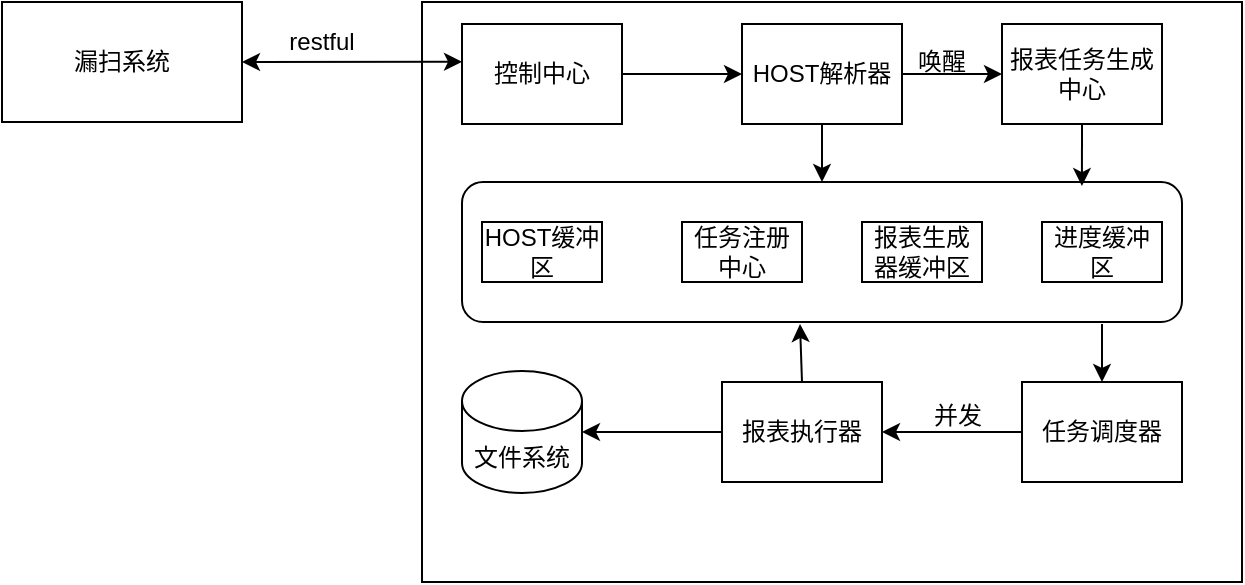 <mxfile version="14.5.1" type="github">
  <diagram id="RpdmwxyfP1reaGXZ1F0F" name="Page-1">
    <mxGraphModel dx="782" dy="435" grid="1" gridSize="10" guides="1" tooltips="1" connect="1" arrows="1" fold="1" page="1" pageScale="1" pageWidth="827" pageHeight="1169" math="0" shadow="0">
      <root>
        <mxCell id="0" />
        <mxCell id="1" parent="0" />
        <mxCell id="I2LBtwbnVFgsr5M465V7-1" value="漏扫系统" style="rounded=0;whiteSpace=wrap;html=1;" vertex="1" parent="1">
          <mxGeometry x="80" y="50" width="120" height="60" as="geometry" />
        </mxCell>
        <mxCell id="I2LBtwbnVFgsr5M465V7-2" value="" style="rounded=0;whiteSpace=wrap;html=1;" vertex="1" parent="1">
          <mxGeometry x="290" y="50" width="410" height="290" as="geometry" />
        </mxCell>
        <mxCell id="I2LBtwbnVFgsr5M465V7-3" value="控制中心" style="rounded=0;whiteSpace=wrap;html=1;" vertex="1" parent="1">
          <mxGeometry x="310" y="61" width="80" height="50" as="geometry" />
        </mxCell>
        <mxCell id="I2LBtwbnVFgsr5M465V7-4" value="" style="rounded=1;whiteSpace=wrap;html=1;" vertex="1" parent="1">
          <mxGeometry x="310" y="140" width="360" height="70" as="geometry" />
        </mxCell>
        <mxCell id="I2LBtwbnVFgsr5M465V7-5" value="" style="endArrow=classic;startArrow=classic;html=1;exitX=1;exitY=0.5;exitDx=0;exitDy=0;entryX=0;entryY=0.378;entryDx=0;entryDy=0;entryPerimeter=0;" edge="1" parent="1" source="I2LBtwbnVFgsr5M465V7-1" target="I2LBtwbnVFgsr5M465V7-3">
          <mxGeometry width="50" height="50" relative="1" as="geometry">
            <mxPoint x="200" y="120" as="sourcePoint" />
            <mxPoint x="250" y="70" as="targetPoint" />
          </mxGeometry>
        </mxCell>
        <mxCell id="I2LBtwbnVFgsr5M465V7-7" value="HOST解析器" style="rounded=0;whiteSpace=wrap;html=1;" vertex="1" parent="1">
          <mxGeometry x="450" y="61" width="80" height="50" as="geometry" />
        </mxCell>
        <mxCell id="I2LBtwbnVFgsr5M465V7-8" value="报表任务生成中心" style="rounded=0;whiteSpace=wrap;html=1;" vertex="1" parent="1">
          <mxGeometry x="580" y="61" width="80" height="50" as="geometry" />
        </mxCell>
        <mxCell id="I2LBtwbnVFgsr5M465V7-10" value="HOST缓冲区" style="rounded=0;whiteSpace=wrap;html=1;" vertex="1" parent="1">
          <mxGeometry x="320" y="160" width="60" height="30" as="geometry" />
        </mxCell>
        <mxCell id="I2LBtwbnVFgsr5M465V7-16" value="任务注册中心" style="rounded=0;whiteSpace=wrap;html=1;" vertex="1" parent="1">
          <mxGeometry x="420" y="160" width="60" height="30" as="geometry" />
        </mxCell>
        <mxCell id="I2LBtwbnVFgsr5M465V7-17" value="报表生成器缓冲区" style="rounded=0;whiteSpace=wrap;html=1;" vertex="1" parent="1">
          <mxGeometry x="510" y="160" width="60" height="30" as="geometry" />
        </mxCell>
        <mxCell id="I2LBtwbnVFgsr5M465V7-19" value="进度缓冲区" style="rounded=0;whiteSpace=wrap;html=1;" vertex="1" parent="1">
          <mxGeometry x="600" y="160" width="60" height="30" as="geometry" />
        </mxCell>
        <mxCell id="I2LBtwbnVFgsr5M465V7-20" value="" style="endArrow=classic;html=1;" edge="1" parent="1" source="I2LBtwbnVFgsr5M465V7-3">
          <mxGeometry width="50" height="50" relative="1" as="geometry">
            <mxPoint x="390" y="136" as="sourcePoint" />
            <mxPoint x="450" y="86" as="targetPoint" />
          </mxGeometry>
        </mxCell>
        <mxCell id="I2LBtwbnVFgsr5M465V7-21" value="" style="endArrow=classic;html=1;exitX=0.5;exitY=1;exitDx=0;exitDy=0;entryX=0.5;entryY=0;entryDx=0;entryDy=0;" edge="1" parent="1" source="I2LBtwbnVFgsr5M465V7-7" target="I2LBtwbnVFgsr5M465V7-4">
          <mxGeometry width="50" height="50" relative="1" as="geometry">
            <mxPoint x="150" y="370" as="sourcePoint" />
            <mxPoint x="200" y="320" as="targetPoint" />
          </mxGeometry>
        </mxCell>
        <mxCell id="I2LBtwbnVFgsr5M465V7-22" value="restful" style="text;html=1;strokeColor=none;fillColor=none;align=center;verticalAlign=middle;whiteSpace=wrap;rounded=0;" vertex="1" parent="1">
          <mxGeometry x="220" y="60" width="40" height="20" as="geometry" />
        </mxCell>
        <mxCell id="I2LBtwbnVFgsr5M465V7-23" value="" style="endArrow=classic;html=1;exitX=1;exitY=0.5;exitDx=0;exitDy=0;entryX=0;entryY=0.5;entryDx=0;entryDy=0;" edge="1" parent="1" source="I2LBtwbnVFgsr5M465V7-7" target="I2LBtwbnVFgsr5M465V7-8">
          <mxGeometry width="50" height="50" relative="1" as="geometry">
            <mxPoint x="530" y="130" as="sourcePoint" />
            <mxPoint x="580" y="80" as="targetPoint" />
          </mxGeometry>
        </mxCell>
        <mxCell id="I2LBtwbnVFgsr5M465V7-24" value="唤醒" style="text;html=1;strokeColor=none;fillColor=none;align=center;verticalAlign=middle;whiteSpace=wrap;rounded=0;" vertex="1" parent="1">
          <mxGeometry x="530" y="70" width="40" height="20" as="geometry" />
        </mxCell>
        <mxCell id="I2LBtwbnVFgsr5M465V7-25" value="" style="endArrow=classic;html=1;exitX=0.5;exitY=1;exitDx=0;exitDy=0;entryX=0.861;entryY=0.029;entryDx=0;entryDy=0;entryPerimeter=0;" edge="1" parent="1" source="I2LBtwbnVFgsr5M465V7-8" target="I2LBtwbnVFgsr5M465V7-4">
          <mxGeometry width="50" height="50" relative="1" as="geometry">
            <mxPoint x="620" y="160" as="sourcePoint" />
            <mxPoint x="670" y="110" as="targetPoint" />
          </mxGeometry>
        </mxCell>
        <mxCell id="I2LBtwbnVFgsr5M465V7-26" value="任务调度器" style="rounded=0;whiteSpace=wrap;html=1;" vertex="1" parent="1">
          <mxGeometry x="590" y="240" width="80" height="50" as="geometry" />
        </mxCell>
        <mxCell id="I2LBtwbnVFgsr5M465V7-28" value="" style="endArrow=classic;html=1;entryX=0.5;entryY=0;entryDx=0;entryDy=0;" edge="1" parent="1" target="I2LBtwbnVFgsr5M465V7-26">
          <mxGeometry width="50" height="50" relative="1" as="geometry">
            <mxPoint x="630" y="211" as="sourcePoint" />
            <mxPoint x="470" y="280" as="targetPoint" />
          </mxGeometry>
        </mxCell>
        <mxCell id="I2LBtwbnVFgsr5M465V7-29" value="报表执行器" style="rounded=0;whiteSpace=wrap;html=1;" vertex="1" parent="1">
          <mxGeometry x="440" y="240" width="80" height="50" as="geometry" />
        </mxCell>
        <mxCell id="I2LBtwbnVFgsr5M465V7-30" value="" style="endArrow=classic;html=1;entryX=1;entryY=0.5;entryDx=0;entryDy=0;exitX=0;exitY=0.5;exitDx=0;exitDy=0;" edge="1" parent="1" source="I2LBtwbnVFgsr5M465V7-26" target="I2LBtwbnVFgsr5M465V7-29">
          <mxGeometry width="50" height="50" relative="1" as="geometry">
            <mxPoint x="550" y="310" as="sourcePoint" />
            <mxPoint x="600" y="260" as="targetPoint" />
          </mxGeometry>
        </mxCell>
        <mxCell id="I2LBtwbnVFgsr5M465V7-31" value="并发" style="text;html=1;strokeColor=none;fillColor=none;align=center;verticalAlign=middle;whiteSpace=wrap;rounded=0;" vertex="1" parent="1">
          <mxGeometry x="538" y="247" width="40" height="20" as="geometry" />
        </mxCell>
        <mxCell id="I2LBtwbnVFgsr5M465V7-32" value="文件系统" style="shape=cylinder3;whiteSpace=wrap;html=1;boundedLbl=1;backgroundOutline=1;size=15;" vertex="1" parent="1">
          <mxGeometry x="310" y="234.5" width="60" height="61" as="geometry" />
        </mxCell>
        <mxCell id="I2LBtwbnVFgsr5M465V7-33" value="" style="endArrow=classic;html=1;exitX=0.5;exitY=0;exitDx=0;exitDy=0;" edge="1" parent="1" source="I2LBtwbnVFgsr5M465V7-29">
          <mxGeometry width="50" height="50" relative="1" as="geometry">
            <mxPoint x="480" y="270" as="sourcePoint" />
            <mxPoint x="479" y="211" as="targetPoint" />
          </mxGeometry>
        </mxCell>
        <mxCell id="I2LBtwbnVFgsr5M465V7-34" value="" style="endArrow=classic;html=1;exitX=0;exitY=0.5;exitDx=0;exitDy=0;entryX=1;entryY=0.5;entryDx=0;entryDy=0;entryPerimeter=0;" edge="1" parent="1" source="I2LBtwbnVFgsr5M465V7-29" target="I2LBtwbnVFgsr5M465V7-32">
          <mxGeometry width="50" height="50" relative="1" as="geometry">
            <mxPoint x="430" y="350" as="sourcePoint" />
            <mxPoint x="480" y="300" as="targetPoint" />
          </mxGeometry>
        </mxCell>
      </root>
    </mxGraphModel>
  </diagram>
</mxfile>
